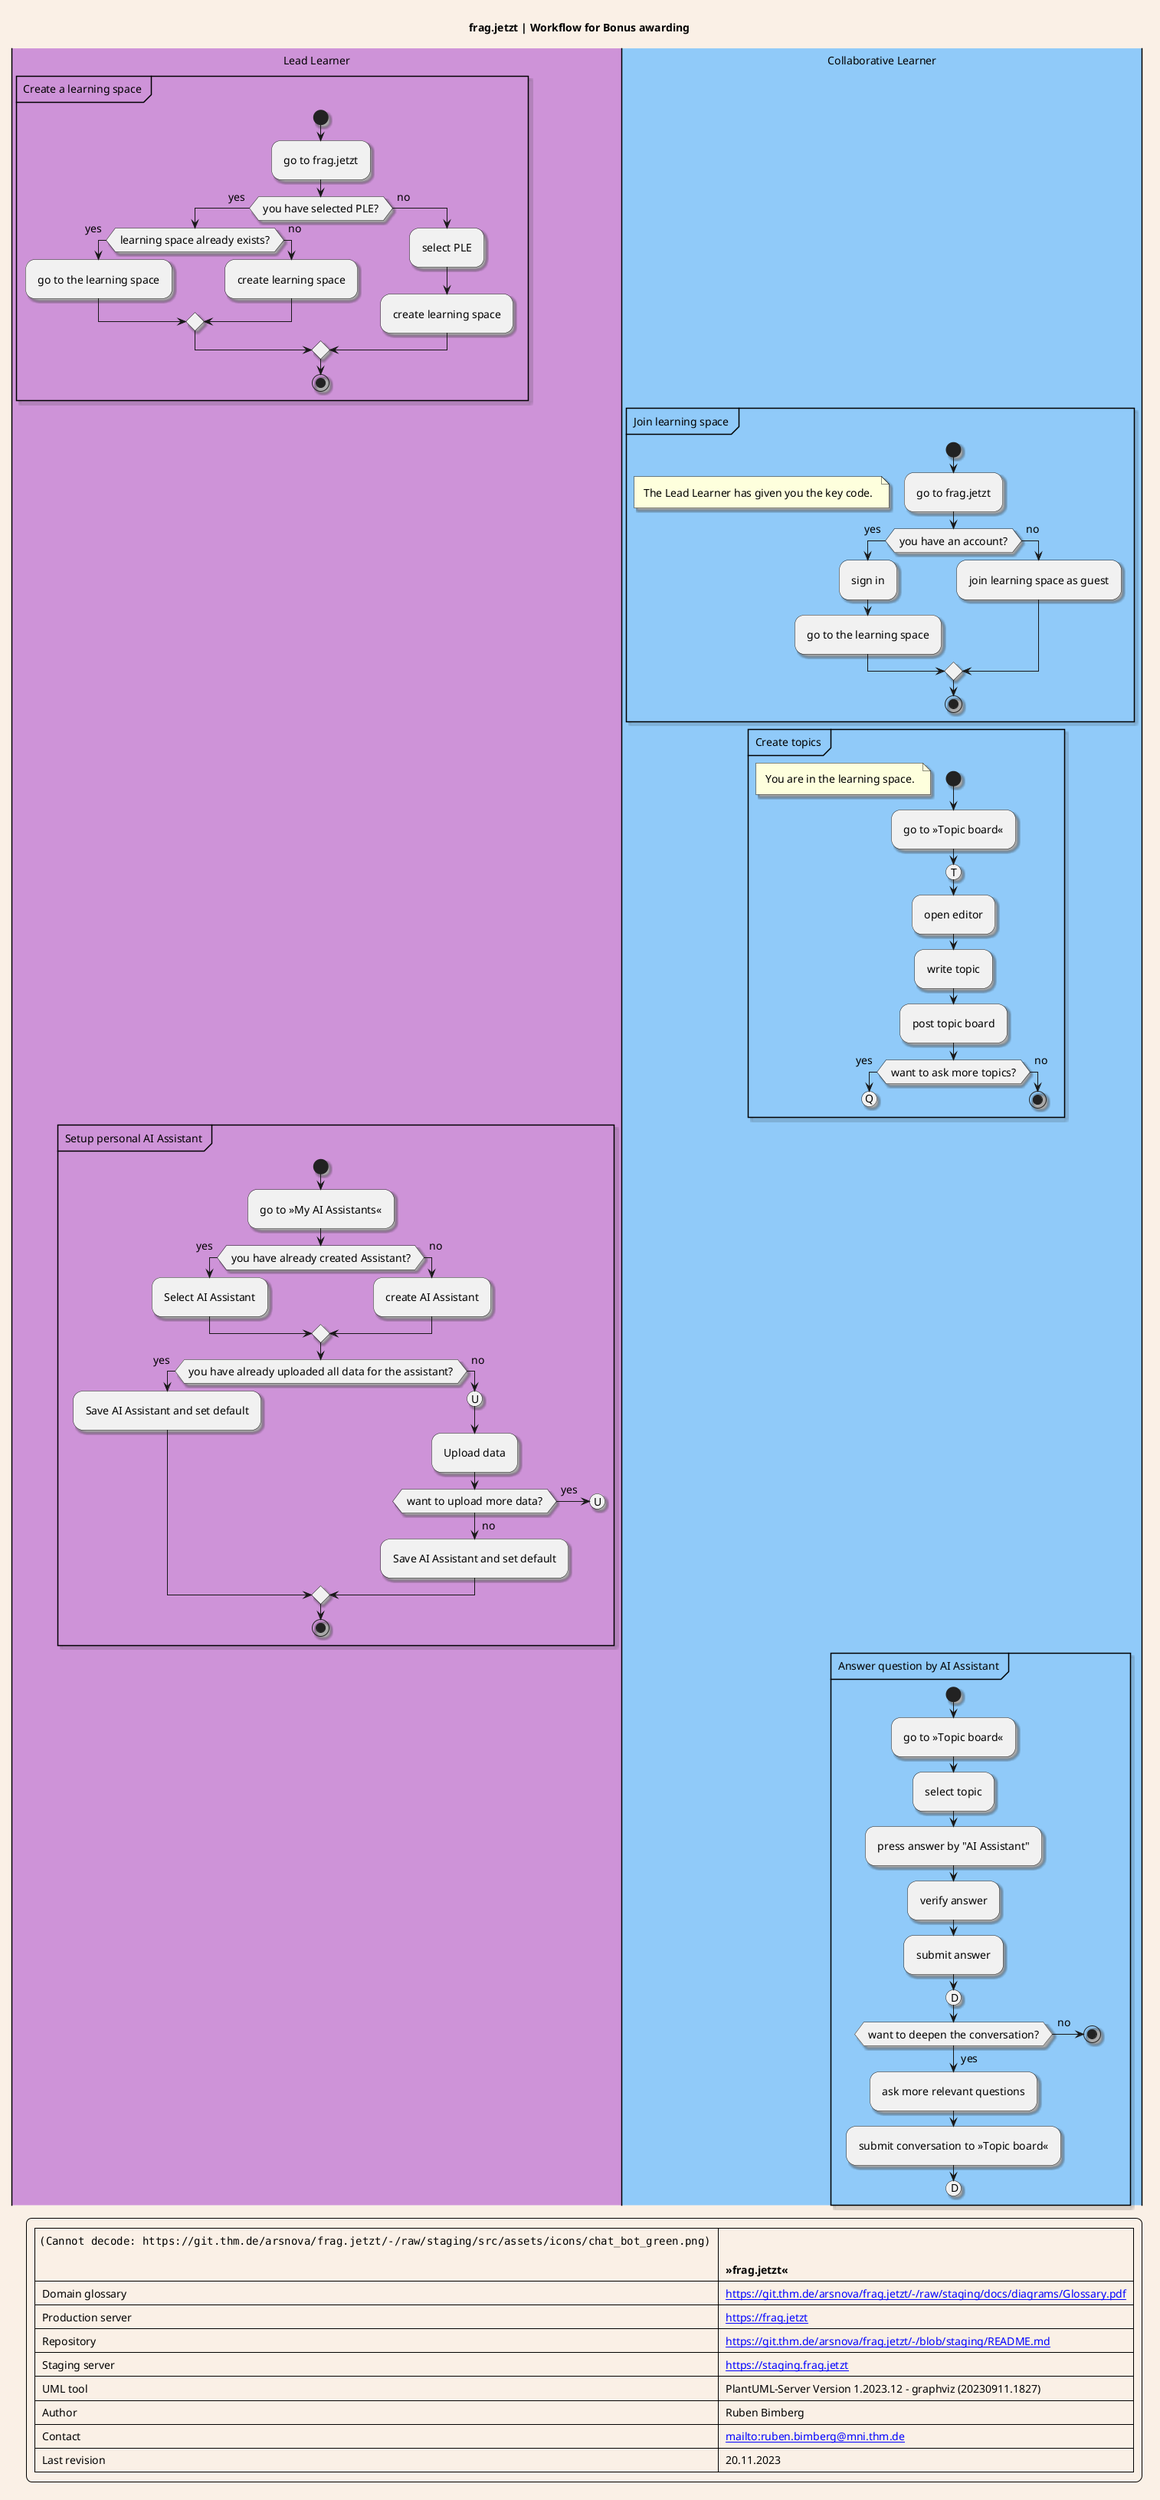 @startuml Bonus awarding
title frag.jetzt | Workflow for Bonus awarding

skinparam backgroundColor Linen
skinparam shadowing true
skinparam defaultFontSize 14
skinparam Padding 6

|#CE93D8|Lead Learner|

partition "Create a learning space" {

  start

  :go to frag.jetzt;
  if(you have selected PLE?) then (yes)
    if(learning space already exists?) then (yes)
      :go to the learning space;
    else (no)
      :create learning space;
    endif
  else (no)
    :select PLE;
    :create learning space;
  endif
  stop
}

|#90CAF9|Collaborative Learner|

partition "Join learning space" {
  start
  :go to frag.jetzt;
  floating note left: The Lead Learner has given you the key code.
  if(you have an account?) then (yes)
    :sign in;
    :go to the learning space;
  else (no)
    :join learning space as guest;
  endif
  stop
}

partition "Create topics" {
  start
  floating note left: You are in the learning space.
  :go to »Topic board«;
  (T)
  :open editor;
  :write topic;
  :post topic board;
  if (want to ask more topics?) then (yes)
    (Q)
    detach
  else (no)
    stop
  endif
}

|Lead Learner|

partition "Setup personal AI Assistant" {
  start
  :go to »My AI Assistants«;
  if (you have already created Assistant?) then (yes)
    :Select AI Assistant;
  else (no)
    :create AI Assistant;
  endif
  if (you have already uploaded all data for the assistant?) then (yes)
    :Save AI Assistant and set default;
  else (no)
    (U)
    :Upload data;
    if (want to upload more data?) then (yes)
      (U)
      detach
    else (no)
      :Save AI Assistant and set default;
    endif
  endif
  stop
}

|Collaborative Learner|

partition "Answer question by AI Assistant" {
  start
  :go to »Topic board«;
  :select topic;
  :press answer by "AI Assistant";
  :verify answer;
  :submit answer;
  (D)
  if (want to deepen the conversation?) then (yes)
    :ask more relevant questions;
    :submit conversation to »Topic board«;
    (D)
    detach
  else (no)
    stop
  endif
}


legend right
|<img:https://git.thm.de/arsnova/frag.jetzt/-/raw/staging/src/assets/icons/chat_bot_green.png{scale=0.4}> |= \n\n »frag.jetzt« |
| Domain glossary | [[https://git.thm.de/arsnova/frag.jetzt/-/raw/staging/docs/diagrams/Glossary.pdf]] |
| Production server | [[https://frag.jetzt]] |
| Repository | [[https://git.thm.de/arsnova/frag.jetzt/-/blob/staging/README.md]] |
| Staging server | [[https://staging.frag.jetzt]] |
| UML tool| PlantUML-Server Version 1.2023.12 - graphviz (20230911.1827)|
| Author| Ruben Bimberg|
| Contact| [[mailto:ruben.bimberg@mni.thm.de]] |
| Last revision| 20.11.2023 |
end legend

